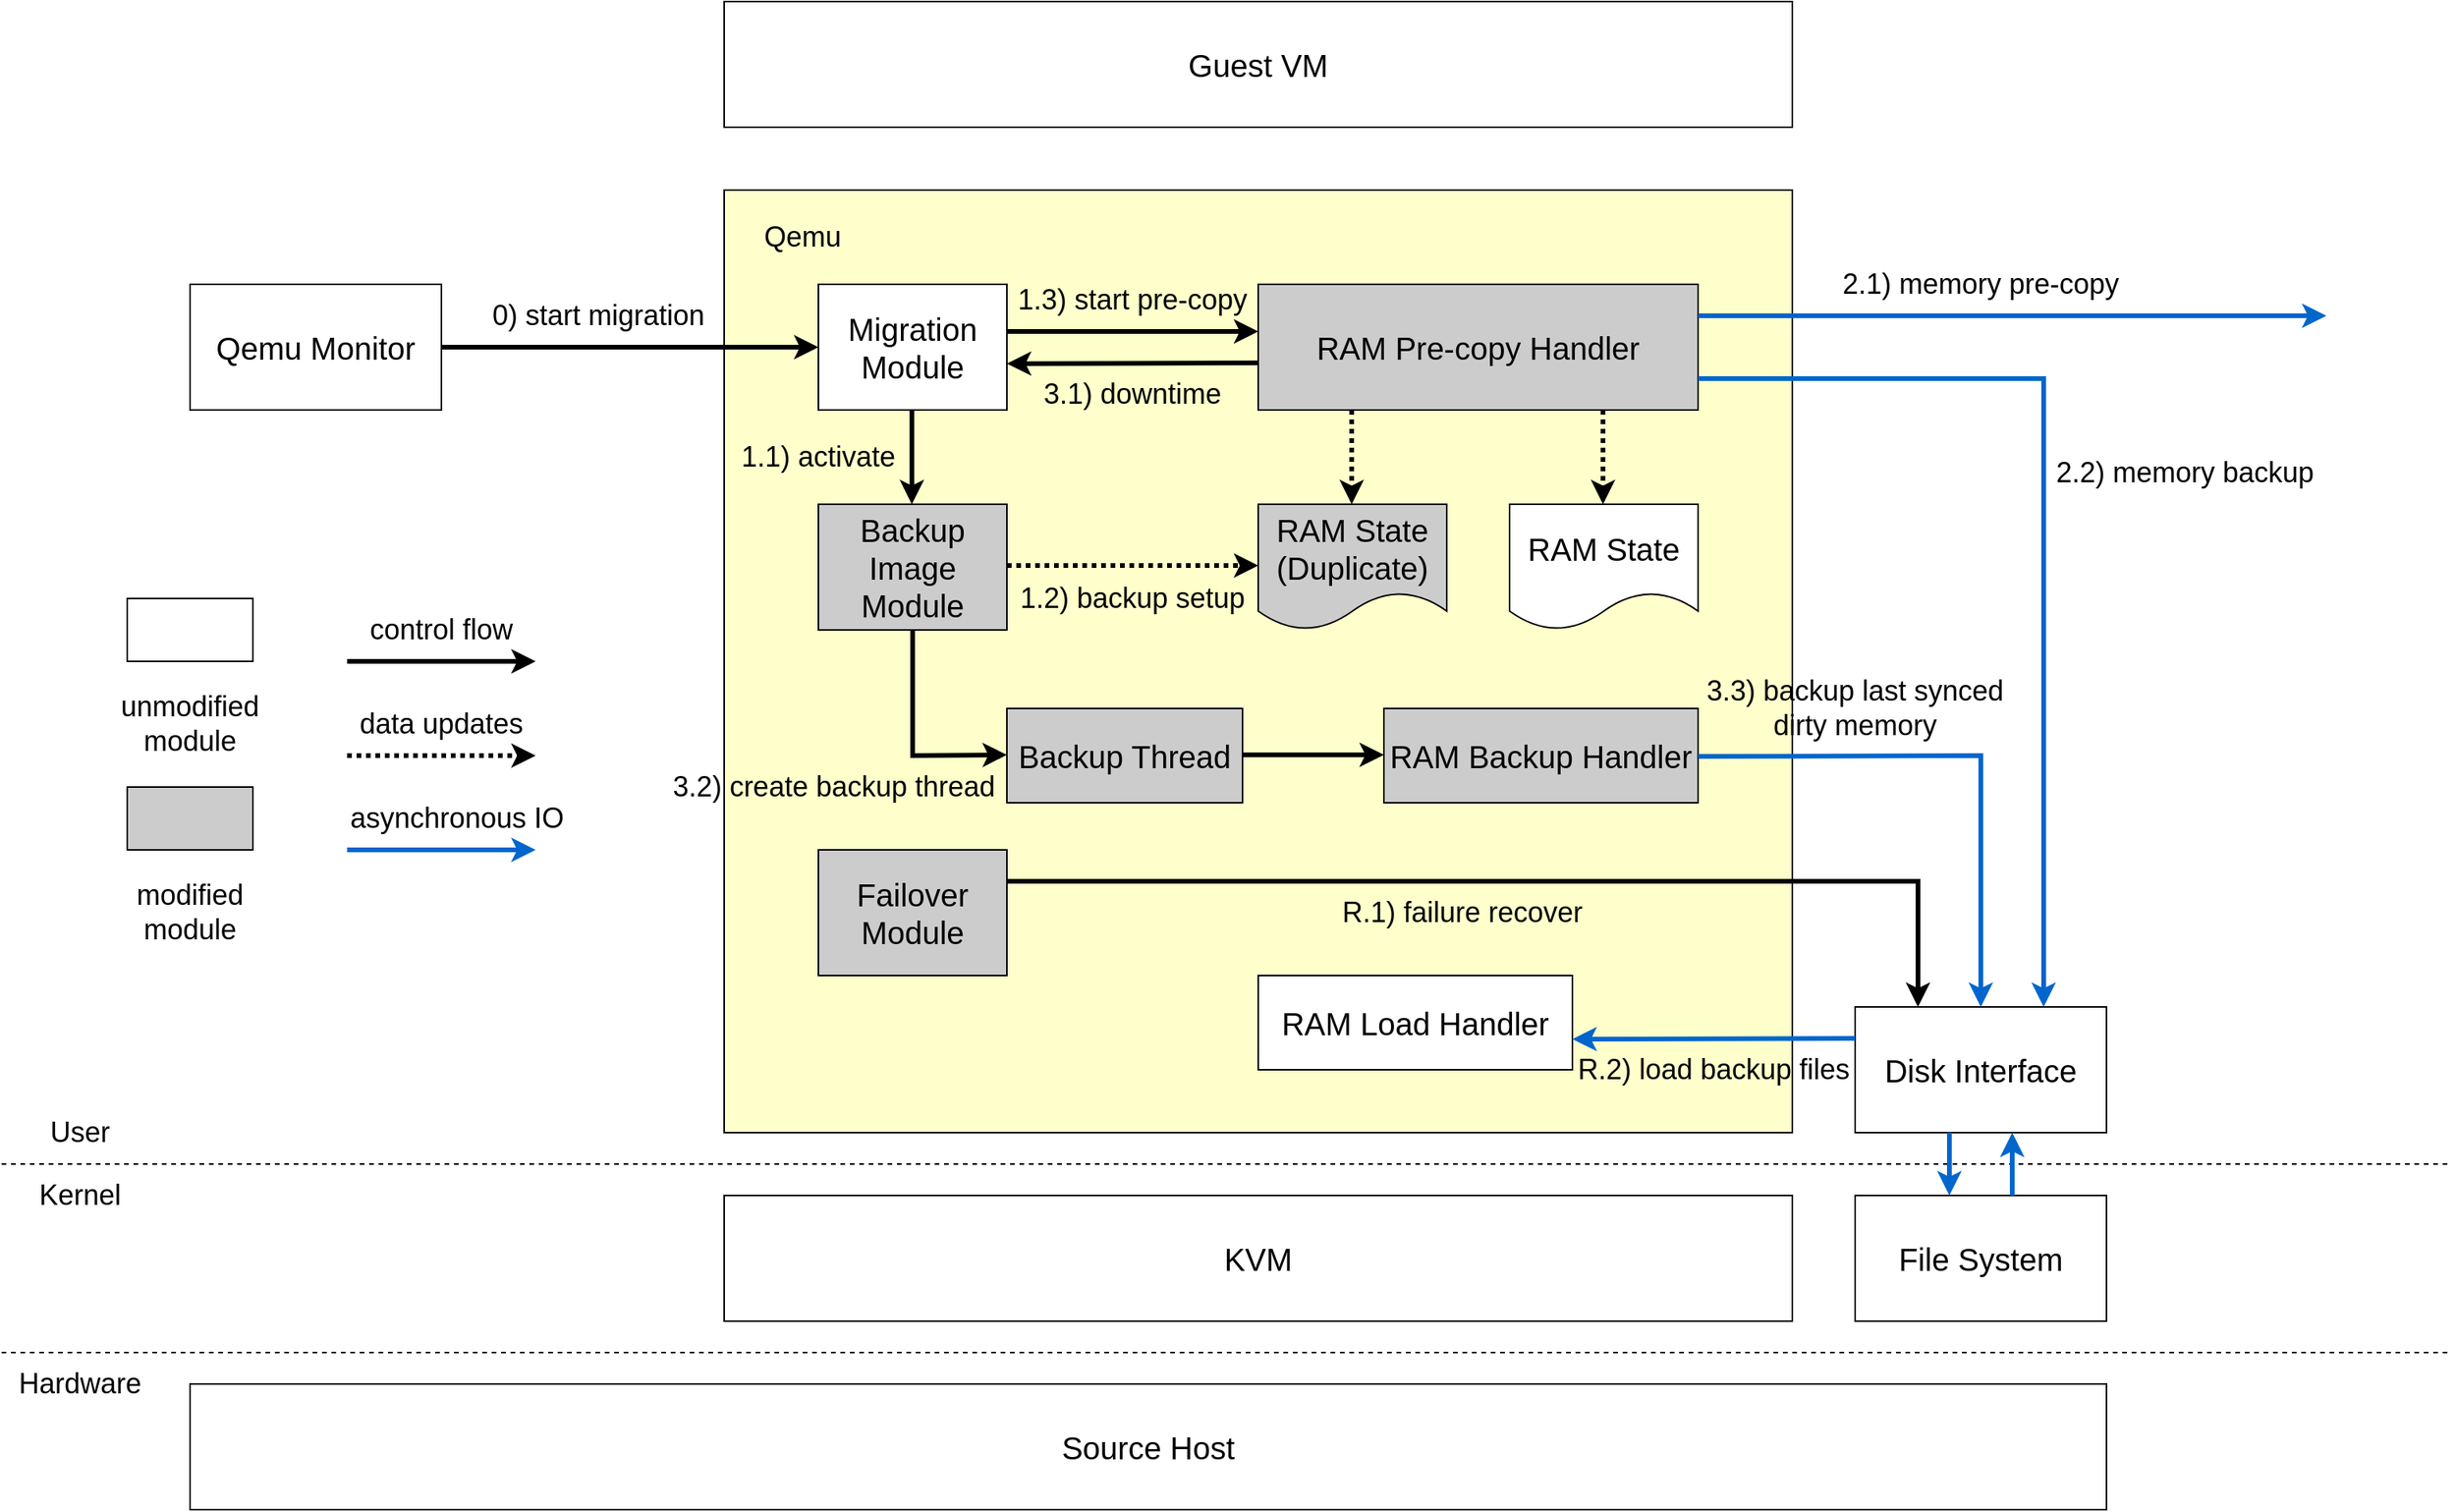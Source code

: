 <mxfile version="21.5.0" type="github">
  <diagram name="第 1 页" id="OpDthlvLPTq0gWTyiU4q">
    <mxGraphModel dx="2846" dy="1155" grid="1" gridSize="10" guides="1" tooltips="1" connect="1" arrows="1" fold="1" page="1" pageScale="1" pageWidth="827" pageHeight="1169" math="0" shadow="0">
      <root>
        <mxCell id="0" />
        <mxCell id="1" parent="0" />
        <mxCell id="clwCwBsSRwlgGcYmcAVy-1" value="&lt;font style=&quot;font-size: 20px;&quot;&gt;Guest VM&lt;/font&gt;" style="rounded=0;whiteSpace=wrap;html=1;align=center;" parent="1" vertex="1">
          <mxGeometry x="-340" y="180" width="680" height="80" as="geometry" />
        </mxCell>
        <mxCell id="clwCwBsSRwlgGcYmcAVy-2" value="" style="rounded=0;whiteSpace=wrap;html=1;fillColor=#FFFFCC;" parent="1" vertex="1">
          <mxGeometry x="-340" y="300" width="680" height="600" as="geometry" />
        </mxCell>
        <mxCell id="clwCwBsSRwlgGcYmcAVy-3" value="&lt;font style=&quot;font-size: 18px;&quot;&gt;Qemu&lt;/font&gt;" style="text;html=1;strokeColor=none;fillColor=none;align=center;verticalAlign=middle;whiteSpace=wrap;rounded=0;" parent="1" vertex="1">
          <mxGeometry x="-340" y="300" width="100" height="60" as="geometry" />
        </mxCell>
        <mxCell id="YOrxzBl4g7cKqVYeZxFf-3" value="&lt;font style=&quot;font-size: 20px;&quot;&gt;Migration&lt;br style=&quot;font-size: 20px;&quot;&gt;Module&lt;/font&gt;" style="rounded=0;whiteSpace=wrap;html=1;fontSize=20;" parent="1" vertex="1">
          <mxGeometry x="-280" y="360" width="120" height="80" as="geometry" />
        </mxCell>
        <mxCell id="YOrxzBl4g7cKqVYeZxFf-4" value="&lt;font style=&quot;font-size: 20px;&quot;&gt;Backup Image&lt;br style=&quot;font-size: 20px;&quot;&gt;Module&lt;/font&gt;" style="rounded=0;whiteSpace=wrap;html=1;fillColor=#CCCCCC;fontSize=20;" parent="1" vertex="1">
          <mxGeometry x="-280" y="500" width="120" height="80" as="geometry" />
        </mxCell>
        <mxCell id="YOrxzBl4g7cKqVYeZxFf-5" value="&lt;font style=&quot;font-size: 20px;&quot;&gt;Failover&lt;br style=&quot;font-size: 20px;&quot;&gt;Module&lt;/font&gt;" style="rounded=0;whiteSpace=wrap;html=1;fillColor=#CCCCCC;fontSize=20;" parent="1" vertex="1">
          <mxGeometry x="-280" y="720" width="120" height="80" as="geometry" />
        </mxCell>
        <mxCell id="YOrxzBl4g7cKqVYeZxFf-12" value="&lt;font style=&quot;font-size: 20px;&quot;&gt;RAM Load Handler&lt;/font&gt;" style="rounded=0;whiteSpace=wrap;html=1;fillColor=#FFFFFF;fontSize=20;" parent="1" vertex="1">
          <mxGeometry y="800" width="200" height="60" as="geometry" />
        </mxCell>
        <mxCell id="YOrxzBl4g7cKqVYeZxFf-20" value="" style="endArrow=none;dashed=1;html=1;rounded=0;" parent="1" edge="1">
          <mxGeometry width="50" height="50" relative="1" as="geometry">
            <mxPoint x="-800" y="920" as="sourcePoint" />
            <mxPoint x="760" y="920" as="targetPoint" />
          </mxGeometry>
        </mxCell>
        <mxCell id="YOrxzBl4g7cKqVYeZxFf-21" value="&lt;font style=&quot;font-size: 18px;&quot;&gt;User&lt;/font&gt;" style="text;html=1;strokeColor=none;fillColor=none;align=center;verticalAlign=middle;whiteSpace=wrap;rounded=0;" parent="1" vertex="1">
          <mxGeometry x="-800" y="880" width="100" height="40" as="geometry" />
        </mxCell>
        <mxCell id="YOrxzBl4g7cKqVYeZxFf-22" value="&lt;font style=&quot;font-size: 18px;&quot;&gt;Kernel&lt;/font&gt;" style="text;html=1;strokeColor=none;fillColor=none;align=center;verticalAlign=middle;whiteSpace=wrap;rounded=0;" parent="1" vertex="1">
          <mxGeometry x="-800" y="920" width="100" height="40" as="geometry" />
        </mxCell>
        <mxCell id="YOrxzBl4g7cKqVYeZxFf-23" value="&lt;font style=&quot;font-size: 20px;&quot;&gt;Qemu Monitor&lt;/font&gt;" style="rounded=0;whiteSpace=wrap;html=1;align=center;" parent="1" vertex="1">
          <mxGeometry x="-680" y="360" width="160" height="80" as="geometry" />
        </mxCell>
        <mxCell id="YOrxzBl4g7cKqVYeZxFf-28" value="&lt;font style=&quot;font-size: 18px;&quot;&gt;0) start migration&lt;/font&gt;" style="text;html=1;strokeColor=none;fillColor=none;align=center;verticalAlign=middle;whiteSpace=wrap;rounded=0;" parent="1" vertex="1">
          <mxGeometry x="-500" y="360" width="160" height="40" as="geometry" />
        </mxCell>
        <mxCell id="YOrxzBl4g7cKqVYeZxFf-32" value="&lt;font style=&quot;font-size: 18px;&quot;&gt;1.1) activate&lt;/font&gt;" style="text;html=1;strokeColor=none;fillColor=none;align=center;verticalAlign=middle;whiteSpace=wrap;rounded=0;" parent="1" vertex="1">
          <mxGeometry x="-340" y="450" width="120" height="40" as="geometry" />
        </mxCell>
        <mxCell id="YOrxzBl4g7cKqVYeZxFf-33" value="&lt;font style=&quot;font-size: 20px;&quot;&gt;RAM Pre-copy Handler&lt;/font&gt;" style="rounded=0;whiteSpace=wrap;html=1;fillColor=#CCCCCC;fontSize=20;" parent="1" vertex="1">
          <mxGeometry y="360" width="280" height="80" as="geometry" />
        </mxCell>
        <mxCell id="YOrxzBl4g7cKqVYeZxFf-44" value="&lt;font style=&quot;font-size: 18px;&quot;&gt;1.3) start pre-copy&lt;br&gt;&lt;/font&gt;" style="text;html=1;strokeColor=none;fillColor=none;align=center;verticalAlign=middle;whiteSpace=wrap;rounded=0;" parent="1" vertex="1">
          <mxGeometry x="-160" y="350" width="160" height="40" as="geometry" />
        </mxCell>
        <mxCell id="YOrxzBl4g7cKqVYeZxFf-45" value="&lt;font style=&quot;font-size: 18px;&quot;&gt;1.2) backup setup&lt;/font&gt;" style="text;html=1;strokeColor=none;fillColor=none;align=center;verticalAlign=middle;whiteSpace=wrap;rounded=0;" parent="1" vertex="1">
          <mxGeometry x="-160" y="540" width="160" height="40" as="geometry" />
        </mxCell>
        <mxCell id="YOrxzBl4g7cKqVYeZxFf-46" value="&lt;font style=&quot;font-size: 20px;&quot;&gt;Disk Interface&lt;/font&gt;" style="rounded=0;whiteSpace=wrap;html=1;align=center;fontSize=20;" parent="1" vertex="1">
          <mxGeometry x="380" y="820" width="160" height="80" as="geometry" />
        </mxCell>
        <mxCell id="YOrxzBl4g7cKqVYeZxFf-48" value="&lt;font style=&quot;font-size: 18px;&quot;&gt;2.2) memory backup&lt;/font&gt;" style="text;html=1;strokeColor=none;fillColor=none;align=center;verticalAlign=middle;whiteSpace=wrap;rounded=0;" parent="1" vertex="1">
          <mxGeometry x="500" y="460" width="180" height="40" as="geometry" />
        </mxCell>
        <mxCell id="YOrxzBl4g7cKqVYeZxFf-52" value="&lt;font style=&quot;font-size: 18px;&quot;&gt;2.1) memory pre-copy&lt;/font&gt;" style="text;html=1;strokeColor=none;fillColor=none;align=center;verticalAlign=middle;whiteSpace=wrap;rounded=0;" parent="1" vertex="1">
          <mxGeometry x="360" y="340" width="200" height="40" as="geometry" />
        </mxCell>
        <mxCell id="YOrxzBl4g7cKqVYeZxFf-65" value="&lt;font style=&quot;font-size: 18px;&quot;&gt;3.1) downtime&lt;/font&gt;" style="text;html=1;strokeColor=none;fillColor=none;align=center;verticalAlign=middle;whiteSpace=wrap;rounded=0;" parent="1" vertex="1">
          <mxGeometry x="-160" y="410" width="160" height="40" as="geometry" />
        </mxCell>
        <mxCell id="YOrxzBl4g7cKqVYeZxFf-73" value="" style="endArrow=classic;html=1;rounded=0;strokeWidth=3;strokeColor=#0066CC;" parent="1" edge="1">
          <mxGeometry width="50" height="50" relative="1" as="geometry">
            <mxPoint x="280" y="420" as="sourcePoint" />
            <mxPoint x="500" y="820" as="targetPoint" />
            <Array as="points">
              <mxPoint x="500" y="420" />
            </Array>
          </mxGeometry>
        </mxCell>
        <mxCell id="YOrxzBl4g7cKqVYeZxFf-74" value="" style="endArrow=classic;html=1;rounded=0;strokeWidth=3;strokeColor=#0066CC;" parent="1" edge="1">
          <mxGeometry width="50" height="50" relative="1" as="geometry">
            <mxPoint x="280" y="380" as="sourcePoint" />
            <mxPoint x="680" y="380" as="targetPoint" />
          </mxGeometry>
        </mxCell>
        <mxCell id="YOrxzBl4g7cKqVYeZxFf-76" value="" style="endArrow=classic;html=1;rounded=0;strokeWidth=3;dashed=1;dashPattern=1 1;" parent="1" edge="1">
          <mxGeometry width="50" height="50" relative="1" as="geometry">
            <mxPoint x="-160" y="539" as="sourcePoint" />
            <mxPoint y="539" as="targetPoint" />
          </mxGeometry>
        </mxCell>
        <mxCell id="YOrxzBl4g7cKqVYeZxFf-77" value="&lt;font style=&quot;font-size: 20px;&quot;&gt;RAM State&lt;br style=&quot;font-size: 20px;&quot;&gt;(Duplicate)&lt;br style=&quot;font-size: 20px;&quot;&gt;&lt;/font&gt;" style="shape=document;whiteSpace=wrap;html=1;boundedLbl=1;fillColor=#CCCCCC;fontSize=20;" parent="1" vertex="1">
          <mxGeometry y="500" width="120" height="80" as="geometry" />
        </mxCell>
        <mxCell id="YOrxzBl4g7cKqVYeZxFf-78" value="&lt;font style=&quot;font-size: 20px;&quot;&gt;RAM State&lt;br style=&quot;font-size: 20px;&quot;&gt;&lt;/font&gt;" style="shape=document;whiteSpace=wrap;html=1;boundedLbl=1;fontSize=20;" parent="1" vertex="1">
          <mxGeometry x="160" y="500" width="120" height="80" as="geometry" />
        </mxCell>
        <mxCell id="YOrxzBl4g7cKqVYeZxFf-79" value="" style="endArrow=classic;html=1;rounded=0;strokeWidth=3;dashed=1;dashPattern=1 1;" parent="1" edge="1">
          <mxGeometry width="50" height="50" relative="1" as="geometry">
            <mxPoint x="219.5" y="440" as="sourcePoint" />
            <mxPoint x="219.5" y="500" as="targetPoint" />
          </mxGeometry>
        </mxCell>
        <mxCell id="YOrxzBl4g7cKqVYeZxFf-80" value="" style="endArrow=classic;html=1;rounded=0;strokeWidth=3;dashed=1;dashPattern=1 1;" parent="1" edge="1">
          <mxGeometry width="50" height="50" relative="1" as="geometry">
            <mxPoint x="59.5" y="440" as="sourcePoint" />
            <mxPoint x="59.5" y="500" as="targetPoint" />
          </mxGeometry>
        </mxCell>
        <mxCell id="YOrxzBl4g7cKqVYeZxFf-81" value="" style="endArrow=classic;html=1;rounded=0;strokeWidth=3;" parent="1" edge="1">
          <mxGeometry width="50" height="50" relative="1" as="geometry">
            <mxPoint x="-520" y="400" as="sourcePoint" />
            <mxPoint x="-280" y="400" as="targetPoint" />
          </mxGeometry>
        </mxCell>
        <mxCell id="YOrxzBl4g7cKqVYeZxFf-82" value="" style="endArrow=classic;html=1;rounded=0;strokeWidth=3;" parent="1" edge="1">
          <mxGeometry width="50" height="50" relative="1" as="geometry">
            <mxPoint x="-160" y="390" as="sourcePoint" />
            <mxPoint y="390" as="targetPoint" />
          </mxGeometry>
        </mxCell>
        <mxCell id="YOrxzBl4g7cKqVYeZxFf-83" value="" style="endArrow=classic;html=1;rounded=0;strokeWidth=3;" parent="1" edge="1">
          <mxGeometry width="50" height="50" relative="1" as="geometry">
            <mxPoint y="410" as="sourcePoint" />
            <mxPoint x="-160" y="410.5" as="targetPoint" />
          </mxGeometry>
        </mxCell>
        <mxCell id="YOrxzBl4g7cKqVYeZxFf-85" value="" style="endArrow=classic;html=1;rounded=0;strokeWidth=3;" parent="1" edge="1">
          <mxGeometry width="50" height="50" relative="1" as="geometry">
            <mxPoint x="-220.5" y="440" as="sourcePoint" />
            <mxPoint x="-220.5" y="500" as="targetPoint" />
          </mxGeometry>
        </mxCell>
        <mxCell id="YOrxzBl4g7cKqVYeZxFf-89" value="" style="endArrow=classic;html=1;rounded=0;strokeWidth=3;" parent="1" edge="1">
          <mxGeometry width="50" height="50" relative="1" as="geometry">
            <mxPoint x="-160" y="740" as="sourcePoint" />
            <mxPoint x="420" y="820" as="targetPoint" />
            <Array as="points">
              <mxPoint x="420" y="740" />
            </Array>
          </mxGeometry>
        </mxCell>
        <mxCell id="YOrxzBl4g7cKqVYeZxFf-90" value="" style="endArrow=classic;html=1;rounded=0;strokeWidth=3;strokeColor=#0066CC;" parent="1" edge="1">
          <mxGeometry width="50" height="50" relative="1" as="geometry">
            <mxPoint x="380" y="840" as="sourcePoint" />
            <mxPoint x="200" y="840.5" as="targetPoint" />
          </mxGeometry>
        </mxCell>
        <mxCell id="YOrxzBl4g7cKqVYeZxFf-91" value="&lt;font style=&quot;font-size: 18px;&quot;&gt;R.1) failure recover&lt;/font&gt;" style="text;html=1;strokeColor=none;fillColor=none;align=center;verticalAlign=middle;whiteSpace=wrap;rounded=0;" parent="1" vertex="1">
          <mxGeometry x="40" y="740" width="180" height="40" as="geometry" />
        </mxCell>
        <mxCell id="YOrxzBl4g7cKqVYeZxFf-92" value="&lt;font style=&quot;font-size: 18px;&quot;&gt;R.2) load backup files&lt;/font&gt;" style="text;html=1;strokeColor=none;fillColor=none;align=center;verticalAlign=middle;whiteSpace=wrap;rounded=0;" parent="1" vertex="1">
          <mxGeometry x="200" y="840" width="180" height="40" as="geometry" />
        </mxCell>
        <mxCell id="YOrxzBl4g7cKqVYeZxFf-93" value="&lt;font style=&quot;font-size: 20px;&quot;&gt;KVM&lt;/font&gt;" style="rounded=0;whiteSpace=wrap;html=1;" parent="1" vertex="1">
          <mxGeometry x="-340" y="940" width="680" height="80" as="geometry" />
        </mxCell>
        <mxCell id="YOrxzBl4g7cKqVYeZxFf-94" value="" style="endArrow=none;dashed=1;html=1;rounded=0;" parent="1" edge="1">
          <mxGeometry width="50" height="50" relative="1" as="geometry">
            <mxPoint x="-800" y="1040" as="sourcePoint" />
            <mxPoint x="760" y="1040" as="targetPoint" />
          </mxGeometry>
        </mxCell>
        <mxCell id="YOrxzBl4g7cKqVYeZxFf-95" value="&lt;span style=&quot;font-size: 18px;&quot;&gt;Hardware&lt;/span&gt;" style="text;html=1;strokeColor=none;fillColor=none;align=center;verticalAlign=middle;whiteSpace=wrap;rounded=0;" parent="1" vertex="1">
          <mxGeometry x="-800" y="1040" width="100" height="40" as="geometry" />
        </mxCell>
        <mxCell id="YOrxzBl4g7cKqVYeZxFf-96" value="&lt;font style=&quot;font-size: 20px;&quot;&gt;File System&lt;/font&gt;" style="rounded=0;whiteSpace=wrap;html=1;" parent="1" vertex="1">
          <mxGeometry x="380" y="940" width="160" height="80" as="geometry" />
        </mxCell>
        <mxCell id="YOrxzBl4g7cKqVYeZxFf-97" value="" style="endArrow=classic;html=1;rounded=0;strokeWidth=3;strokeColor=#0066CC;" parent="1" edge="1">
          <mxGeometry width="50" height="50" relative="1" as="geometry">
            <mxPoint x="440" y="900" as="sourcePoint" />
            <mxPoint x="440" y="940" as="targetPoint" />
          </mxGeometry>
        </mxCell>
        <mxCell id="YOrxzBl4g7cKqVYeZxFf-98" value="" style="endArrow=classic;html=1;rounded=0;strokeWidth=3;strokeColor=#0066CC;" parent="1" edge="1">
          <mxGeometry width="50" height="50" relative="1" as="geometry">
            <mxPoint x="480" y="940" as="sourcePoint" />
            <mxPoint x="480" y="900" as="targetPoint" />
          </mxGeometry>
        </mxCell>
        <mxCell id="YOrxzBl4g7cKqVYeZxFf-99" value="&lt;font style=&quot;font-size: 20px;&quot;&gt;Source Host&lt;/font&gt;" style="rounded=0;whiteSpace=wrap;html=1;" parent="1" vertex="1">
          <mxGeometry x="-680" y="1060" width="1220" height="80" as="geometry" />
        </mxCell>
        <mxCell id="X6UQunPF7Dmfrj85ygFb-1" value="" style="endArrow=classic;html=1;rounded=0;strokeWidth=3;" edge="1" parent="1">
          <mxGeometry width="50" height="50" relative="1" as="geometry">
            <mxPoint x="-580" y="600" as="sourcePoint" />
            <mxPoint x="-460" y="600" as="targetPoint" />
          </mxGeometry>
        </mxCell>
        <mxCell id="X6UQunPF7Dmfrj85ygFb-2" value="" style="endArrow=classic;html=1;rounded=0;strokeWidth=3;strokeColor=#0066CC;" edge="1" parent="1">
          <mxGeometry width="50" height="50" relative="1" as="geometry">
            <mxPoint x="-580" y="720" as="sourcePoint" />
            <mxPoint x="-460" y="720" as="targetPoint" />
          </mxGeometry>
        </mxCell>
        <mxCell id="X6UQunPF7Dmfrj85ygFb-3" value="&lt;span style=&quot;font-size: 18px;&quot;&gt;control flow&lt;/span&gt;" style="text;html=1;strokeColor=none;fillColor=none;align=center;verticalAlign=middle;whiteSpace=wrap;rounded=0;" vertex="1" parent="1">
          <mxGeometry x="-580" y="560" width="120" height="40" as="geometry" />
        </mxCell>
        <mxCell id="X6UQunPF7Dmfrj85ygFb-4" value="" style="endArrow=classic;html=1;rounded=0;strokeWidth=3;dashed=1;dashPattern=1 1;" edge="1" parent="1">
          <mxGeometry width="50" height="50" relative="1" as="geometry">
            <mxPoint x="-580" y="660" as="sourcePoint" />
            <mxPoint x="-460" y="660" as="targetPoint" />
          </mxGeometry>
        </mxCell>
        <mxCell id="X6UQunPF7Dmfrj85ygFb-5" value="&lt;span style=&quot;font-size: 18px;&quot;&gt;data updates&lt;/span&gt;" style="text;html=1;strokeColor=none;fillColor=none;align=center;verticalAlign=middle;whiteSpace=wrap;rounded=0;" vertex="1" parent="1">
          <mxGeometry x="-580" y="620" width="120" height="40" as="geometry" />
        </mxCell>
        <mxCell id="X6UQunPF7Dmfrj85ygFb-6" value="&lt;span style=&quot;font-size: 18px;&quot;&gt;asynchronous IO&lt;/span&gt;" style="text;html=1;strokeColor=none;fillColor=none;align=center;verticalAlign=middle;whiteSpace=wrap;rounded=0;" vertex="1" parent="1">
          <mxGeometry x="-580" y="680" width="140" height="40" as="geometry" />
        </mxCell>
        <mxCell id="X6UQunPF7Dmfrj85ygFb-7" value="" style="rounded=0;whiteSpace=wrap;html=1;" vertex="1" parent="1">
          <mxGeometry x="-720" y="560" width="80" height="40" as="geometry" />
        </mxCell>
        <mxCell id="X6UQunPF7Dmfrj85ygFb-8" value="&lt;span style=&quot;font-size: 18px;&quot;&gt;unmodified module&lt;/span&gt;" style="text;html=1;strokeColor=none;fillColor=none;align=center;verticalAlign=middle;whiteSpace=wrap;rounded=0;" vertex="1" parent="1">
          <mxGeometry x="-740" y="620" width="120" height="40" as="geometry" />
        </mxCell>
        <mxCell id="X6UQunPF7Dmfrj85ygFb-9" value="" style="rounded=0;whiteSpace=wrap;html=1;fillColor=#CCCCCC;" vertex="1" parent="1">
          <mxGeometry x="-720" y="680" width="80" height="40" as="geometry" />
        </mxCell>
        <mxCell id="X6UQunPF7Dmfrj85ygFb-10" value="&lt;span style=&quot;font-size: 18px;&quot;&gt;modified module&lt;/span&gt;" style="text;html=1;strokeColor=none;fillColor=none;align=center;verticalAlign=middle;whiteSpace=wrap;rounded=0;" vertex="1" parent="1">
          <mxGeometry x="-740" y="740" width="120" height="40" as="geometry" />
        </mxCell>
        <mxCell id="X6UQunPF7Dmfrj85ygFb-12" value="&lt;font style=&quot;font-size: 20px;&quot;&gt;RAM Backup Handler&lt;/font&gt;" style="rounded=0;whiteSpace=wrap;html=1;fillColor=#CCCCCC;fontSize=20;" vertex="1" parent="1">
          <mxGeometry x="80" y="630" width="200" height="60" as="geometry" />
        </mxCell>
        <mxCell id="X6UQunPF7Dmfrj85ygFb-13" value="&lt;font style=&quot;font-size: 18px;&quot;&gt;3.2) create backup thread&lt;/font&gt;" style="text;html=1;strokeColor=none;fillColor=none;align=center;verticalAlign=middle;whiteSpace=wrap;rounded=0;" vertex="1" parent="1">
          <mxGeometry x="-380" y="660" width="220" height="40" as="geometry" />
        </mxCell>
        <mxCell id="X6UQunPF7Dmfrj85ygFb-14" value="" style="endArrow=classic;html=1;rounded=0;strokeWidth=3;strokeColor=#0066CC;exitX=0.4;exitY=1.017;exitDx=0;exitDy=0;exitPerimeter=0;" edge="1" parent="1">
          <mxGeometry width="50" height="50" relative="1" as="geometry">
            <mxPoint x="280" y="660.52" as="sourcePoint" />
            <mxPoint x="460" y="820" as="targetPoint" />
            <Array as="points">
              <mxPoint x="460" y="660" />
            </Array>
          </mxGeometry>
        </mxCell>
        <mxCell id="X6UQunPF7Dmfrj85ygFb-15" value="&lt;font style=&quot;font-size: 18px;&quot;&gt;3.3) backup last synced dirty memory&lt;/font&gt;" style="text;html=1;strokeColor=none;fillColor=none;align=center;verticalAlign=middle;whiteSpace=wrap;rounded=0;" vertex="1" parent="1">
          <mxGeometry x="280" y="600" width="200" height="60" as="geometry" />
        </mxCell>
        <mxCell id="X6UQunPF7Dmfrj85ygFb-16" value="&lt;font style=&quot;font-size: 20px;&quot;&gt;Backup Thread&lt;/font&gt;" style="rounded=0;whiteSpace=wrap;html=1;fillColor=#CCCCCC;fontSize=20;" vertex="1" parent="1">
          <mxGeometry x="-160" y="630" width="150" height="60" as="geometry" />
        </mxCell>
        <mxCell id="X6UQunPF7Dmfrj85ygFb-17" value="" style="endArrow=classic;html=1;rounded=0;strokeWidth=3;" edge="1" parent="1">
          <mxGeometry width="50" height="50" relative="1" as="geometry">
            <mxPoint x="-220" y="579.5" as="sourcePoint" />
            <mxPoint x="-160" y="659.5" as="targetPoint" />
            <Array as="points">
              <mxPoint x="-220" y="660" />
            </Array>
          </mxGeometry>
        </mxCell>
        <mxCell id="X6UQunPF7Dmfrj85ygFb-18" value="" style="endArrow=classic;html=1;rounded=0;strokeWidth=3;" edge="1" parent="1">
          <mxGeometry width="50" height="50" relative="1" as="geometry">
            <mxPoint x="-10" y="659.5" as="sourcePoint" />
            <mxPoint x="80" y="659.5" as="targetPoint" />
          </mxGeometry>
        </mxCell>
      </root>
    </mxGraphModel>
  </diagram>
</mxfile>
